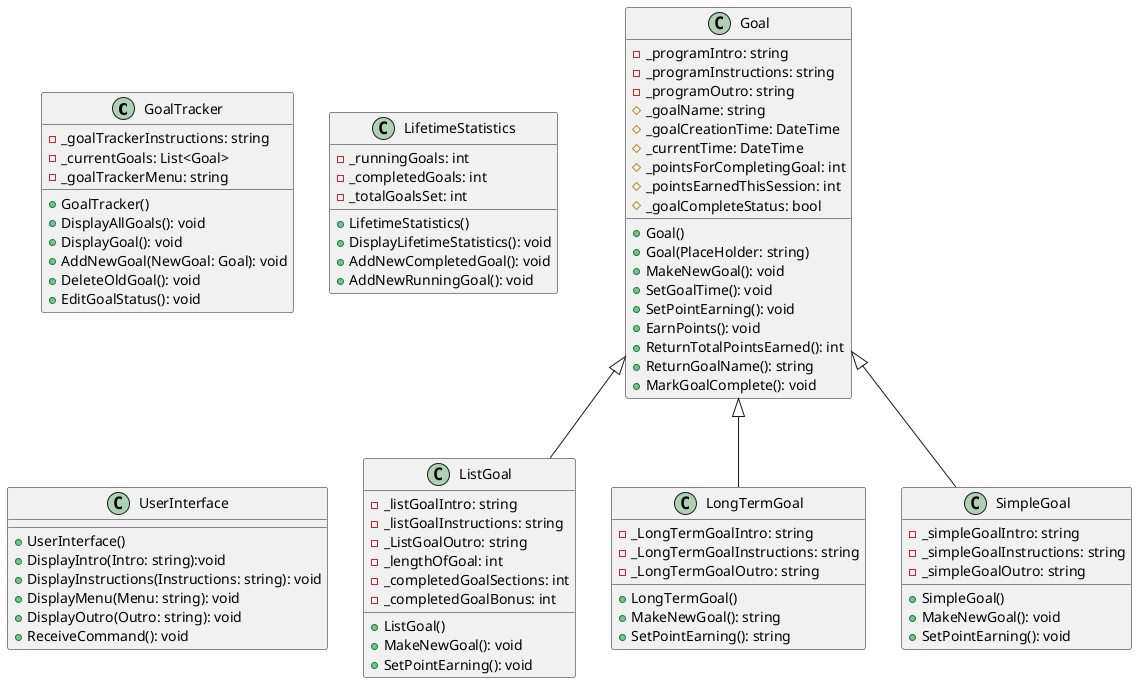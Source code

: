 @startuml NoName
' First things first, I'll define the required classes:
' Classes:
class GoalTracker
Class Goal
class LifetimeStatistics
Class UserInterface
' Sublasses:
Goal <|-- ListGoal
Goal <|-- LongTermGoal
Goal <|-- SimpleGoal


' Alright. That is now done.
' Now, I can go and figure out what needs to be in what class:


'__________Goal class__________
' Attributes:
Goal : -_programIntro: string
Goal : -_programInstructions: string
Goal : -_programOutro: string
Goal : #_goalName: string
Goal : #_goalCreationTime: DateTime
Goal : #_currentTime: DateTime
Goal : #_pointsForCompletingGoal: int
Goal : #_pointsEarnedThisSession: int
Goal : #_goalCompleteStatus: bool

' Constructors:
Goal : +Goal()
Goal : +Goal(PlaceHolder: string)

' Methods:
Goal : +MakeNewGoal(): void
Goal : +SetGoalTime(): void
Goal : +SetPointEarning(): void
Goal : +EarnPoints(): void
Goal : +ReturnTotalPointsEarned(): int
Goal : +ReturnGoalName(): string
Goal : +MarkGoalComplete(): void


'__________ListGoal subclass__________
' Attributes:
ListGoal : -_listGoalIntro: string
ListGoal : -_listGoalInstructions: string
ListGoal : -_ListGoalOutro: string
ListGoal : -_lengthOfGoal: int
ListGoal : -_completedGoalSections: int
ListGoal : -_completedGoalBonus: int

' Constructors:
ListGoal : +ListGoal()

' Methods:
ListGoal : +MakeNewGoal(): void
ListGoal : +SetPointEarning(): void



'__________LongTermGoal subclass__________
' Attributes:
LongTermGoal : -_LongTermGoalIntro: string
LongTermGoal : -_LongTermGoalInstructions: string
LongTermGoal : -_LongTermGoalOutro: string

' Constructors:
LongTermGoal : +LongTermGoal()

' Methods:
LongTermGoal : +MakeNewGoal(): string
LongTermGoal : +SetPointEarning(): string


'__________SimpleGoal class__________
' Attributes:
SimpleGoal : -_simpleGoalIntro: string
SimpleGoal : -_simpleGoalInstructions: string
SimpleGoal : -_simpleGoalOutro: string

' Constructors:
SimpleGoal : +SimpleGoal()

' Methods:
SimpleGoal : +MakeNewGoal(): void
SimpleGoal : +SetPointEarning(): void


'__________GoalTracker class__________
' Attributes:
GoalTracker : -_goalTrackerInstructions: string
' GoalTracker : -_goalTrackerMeu: string
GoalTracker : -_currentGoals: List<Goal>
GoalTracker : -_goalTrackerMenu: string

' Constructors:
GoalTracker : +GoalTracker()

' Methods:
GoalTracker : +DisplayAllGoals(): void
GoalTracker : +DisplayGoal(): void
GoalTracker : +AddNewGoal(NewGoal: Goal): void
GoalTracker : +DeleteOldGoal(): void
GoalTracker : +EditGoalStatus(): void
' GoalTracker : +MakeGoalComplete(): Goal


'__________UserInteface class__________
' Attributes:

' Constructors:
UserInterface : +UserInterface()

' Methods:
UserInterface : +DisplayIntro(Intro: string):void
UserInterface : +DisplayInstructions(Instructions: string): void
UserInterface : +DisplayMenu(Menu: string): void
UserInterface : +DisplayOutro(Outro: string): void
UserInterface : +ReceiveCommand(): void


'__________LifetimeStatistics class__________
' Attributes:
LifetimeStatistics : -_runningGoals: int
LifetimeStatistics : -_completedGoals: int
LifetimeStatistics : -_totalGoalsSet: int

' Constructors:
LifetimeStatistics : +LifetimeStatistics()

' Methods:
LifetimeStatistics : +DisplayLifetimeStatistics(): void
LifetimeStatistics : +AddNewCompletedGoal(): void
LifetimeStatistics : +AddNewRunningGoal(): void